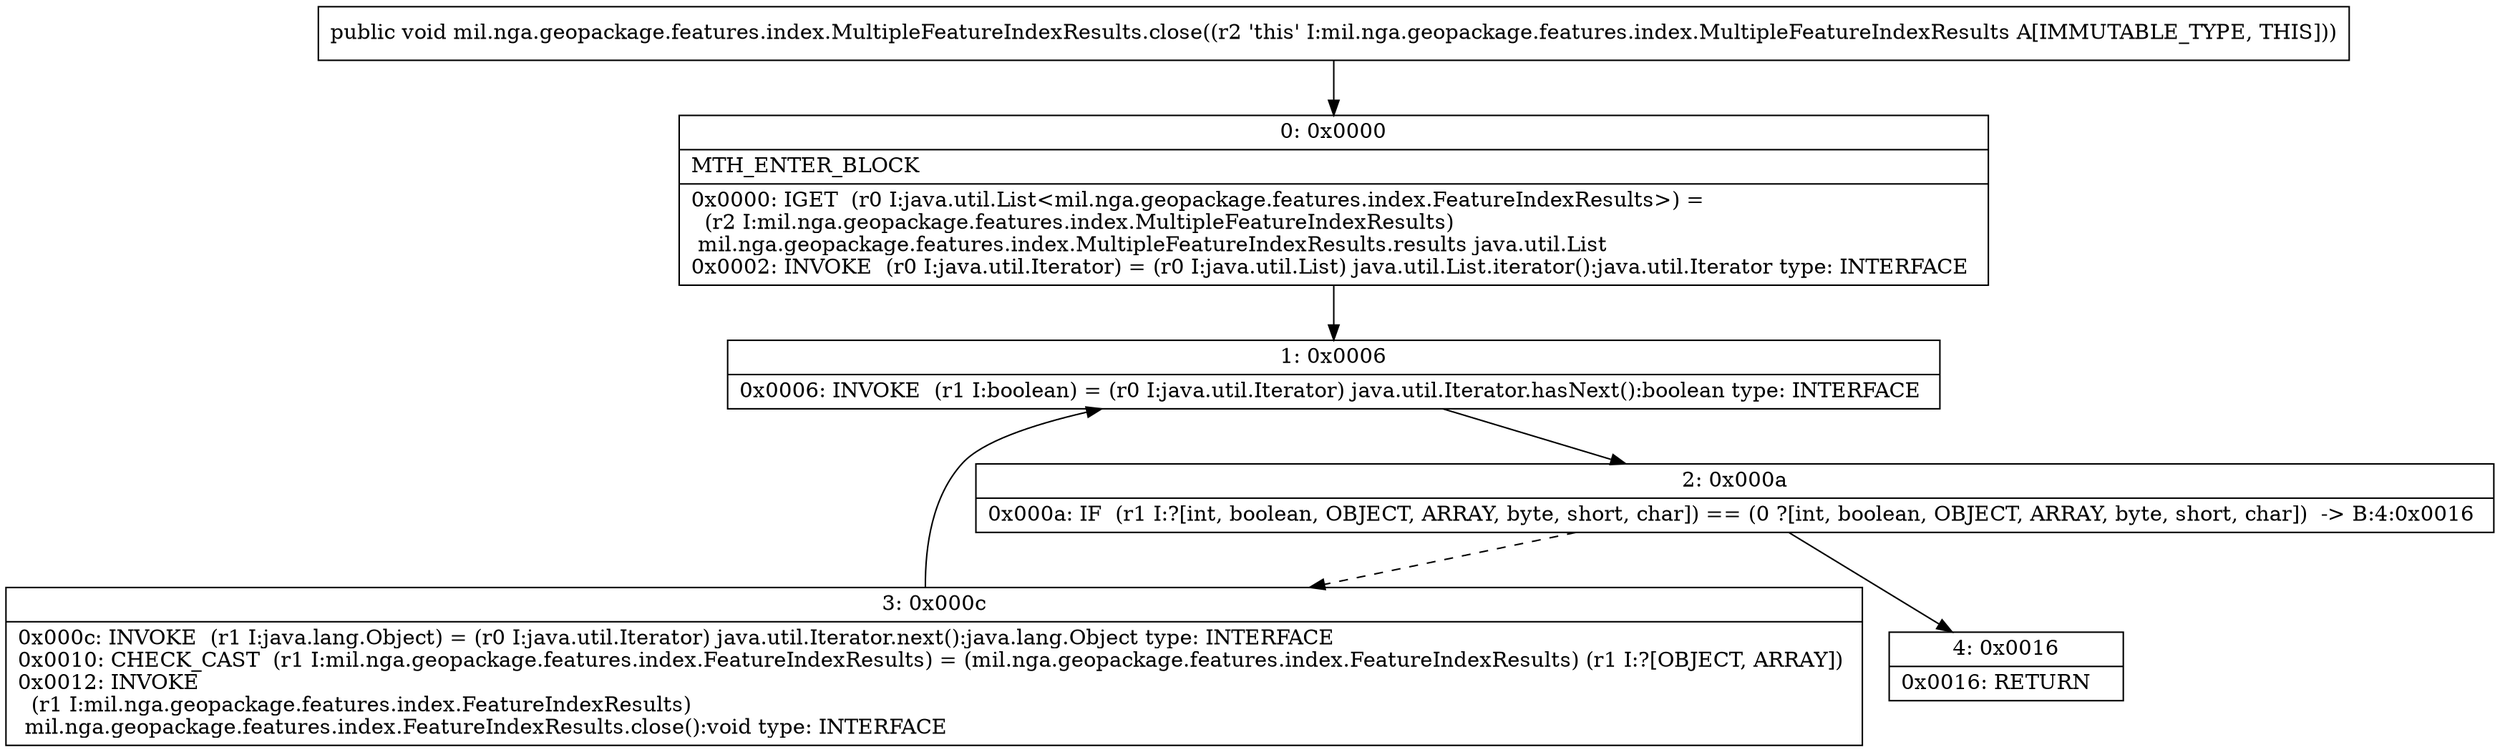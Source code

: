 digraph "CFG formil.nga.geopackage.features.index.MultipleFeatureIndexResults.close()V" {
Node_0 [shape=record,label="{0\:\ 0x0000|MTH_ENTER_BLOCK\l|0x0000: IGET  (r0 I:java.util.List\<mil.nga.geopackage.features.index.FeatureIndexResults\>) = \l  (r2 I:mil.nga.geopackage.features.index.MultipleFeatureIndexResults)\l mil.nga.geopackage.features.index.MultipleFeatureIndexResults.results java.util.List \l0x0002: INVOKE  (r0 I:java.util.Iterator) = (r0 I:java.util.List) java.util.List.iterator():java.util.Iterator type: INTERFACE \l}"];
Node_1 [shape=record,label="{1\:\ 0x0006|0x0006: INVOKE  (r1 I:boolean) = (r0 I:java.util.Iterator) java.util.Iterator.hasNext():boolean type: INTERFACE \l}"];
Node_2 [shape=record,label="{2\:\ 0x000a|0x000a: IF  (r1 I:?[int, boolean, OBJECT, ARRAY, byte, short, char]) == (0 ?[int, boolean, OBJECT, ARRAY, byte, short, char])  \-\> B:4:0x0016 \l}"];
Node_3 [shape=record,label="{3\:\ 0x000c|0x000c: INVOKE  (r1 I:java.lang.Object) = (r0 I:java.util.Iterator) java.util.Iterator.next():java.lang.Object type: INTERFACE \l0x0010: CHECK_CAST  (r1 I:mil.nga.geopackage.features.index.FeatureIndexResults) = (mil.nga.geopackage.features.index.FeatureIndexResults) (r1 I:?[OBJECT, ARRAY]) \l0x0012: INVOKE  \l  (r1 I:mil.nga.geopackage.features.index.FeatureIndexResults)\l mil.nga.geopackage.features.index.FeatureIndexResults.close():void type: INTERFACE \l}"];
Node_4 [shape=record,label="{4\:\ 0x0016|0x0016: RETURN   \l}"];
MethodNode[shape=record,label="{public void mil.nga.geopackage.features.index.MultipleFeatureIndexResults.close((r2 'this' I:mil.nga.geopackage.features.index.MultipleFeatureIndexResults A[IMMUTABLE_TYPE, THIS])) }"];
MethodNode -> Node_0;
Node_0 -> Node_1;
Node_1 -> Node_2;
Node_2 -> Node_3[style=dashed];
Node_2 -> Node_4;
Node_3 -> Node_1;
}


